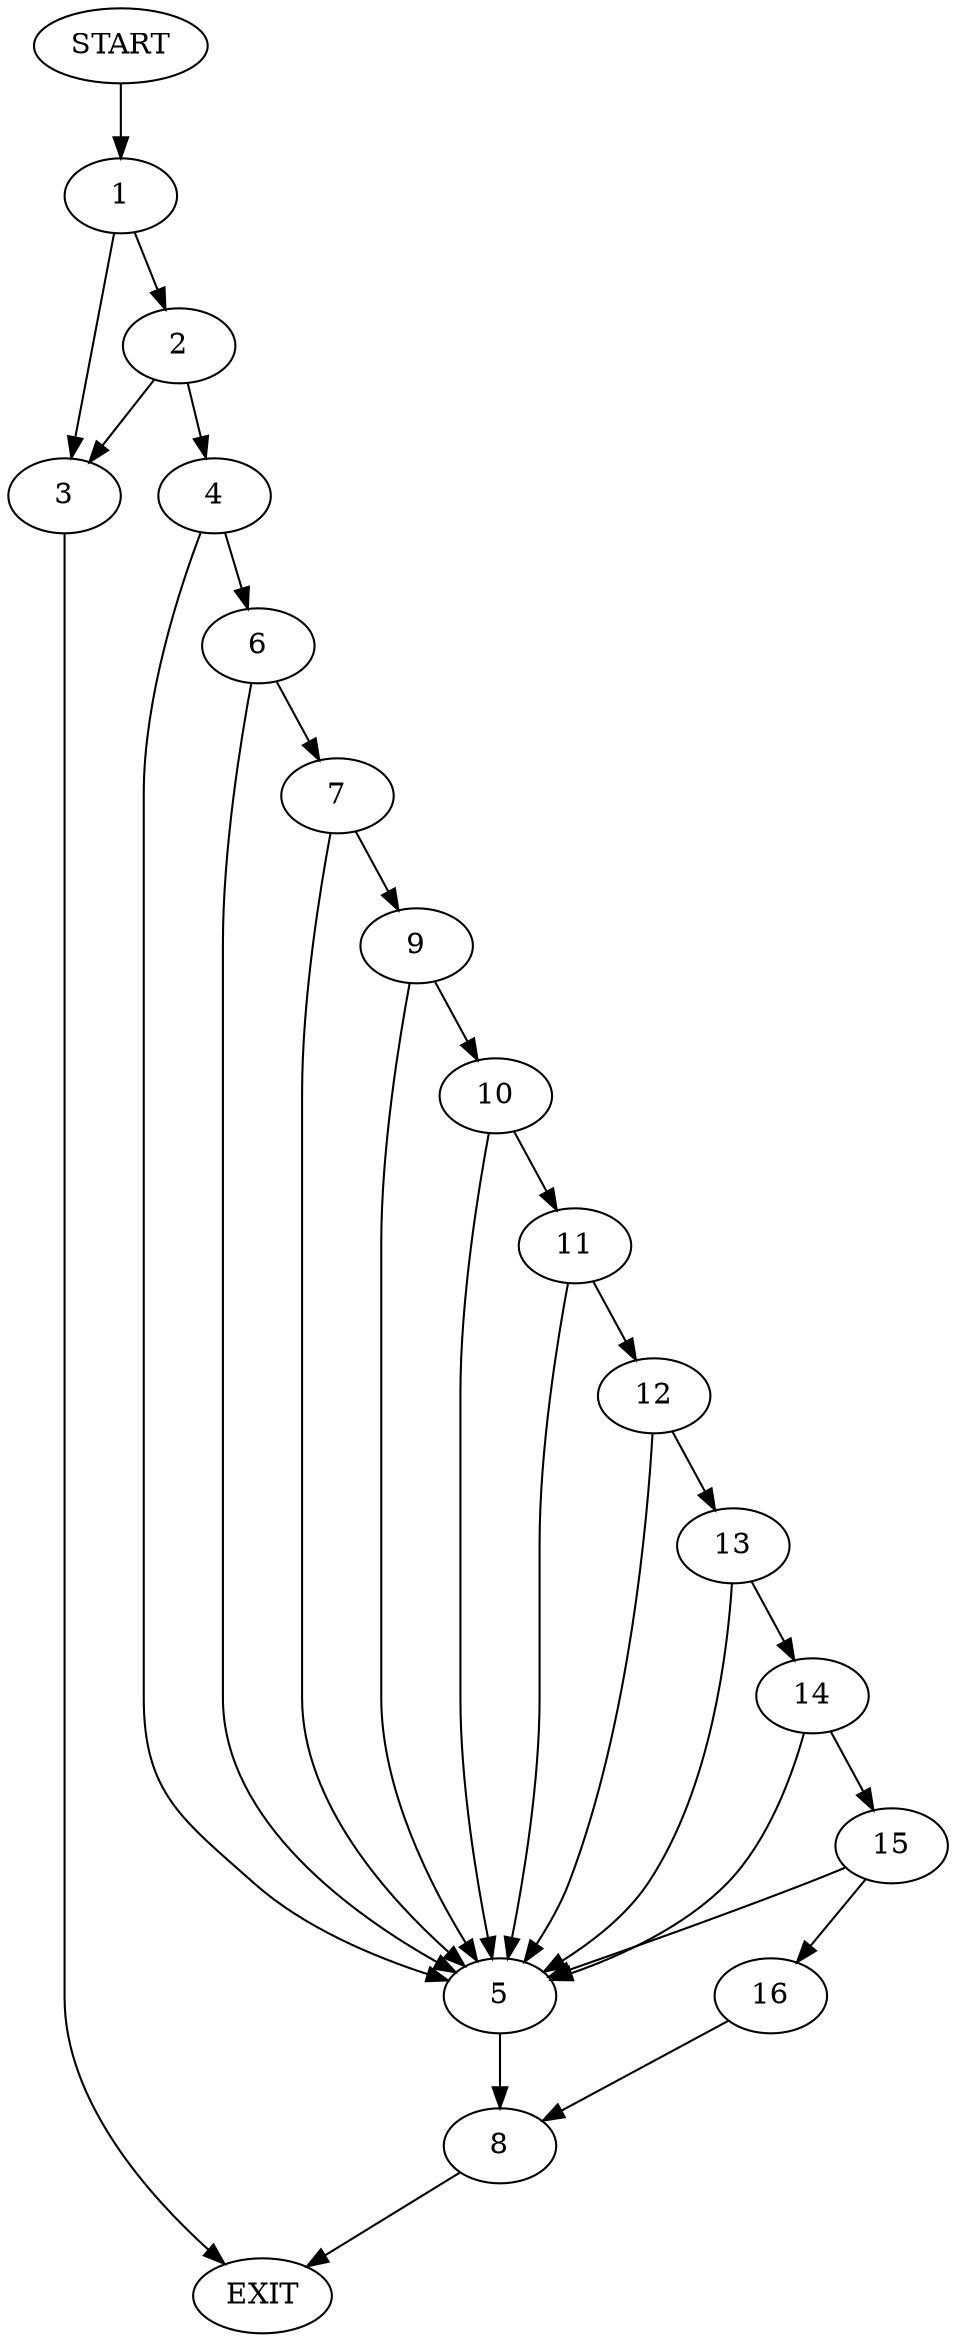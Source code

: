 digraph {
0 [label="START"]
17 [label="EXIT"]
0 -> 1
1 -> 2
1 -> 3
2 -> 4
2 -> 3
3 -> 17
4 -> 5
4 -> 6
6 -> 5
6 -> 7
5 -> 8
7 -> 9
7 -> 5
9 -> 5
9 -> 10
10 -> 5
10 -> 11
11 -> 12
11 -> 5
12 -> 5
12 -> 13
13 -> 5
13 -> 14
14 -> 15
14 -> 5
15 -> 16
15 -> 5
16 -> 8
8 -> 17
}
